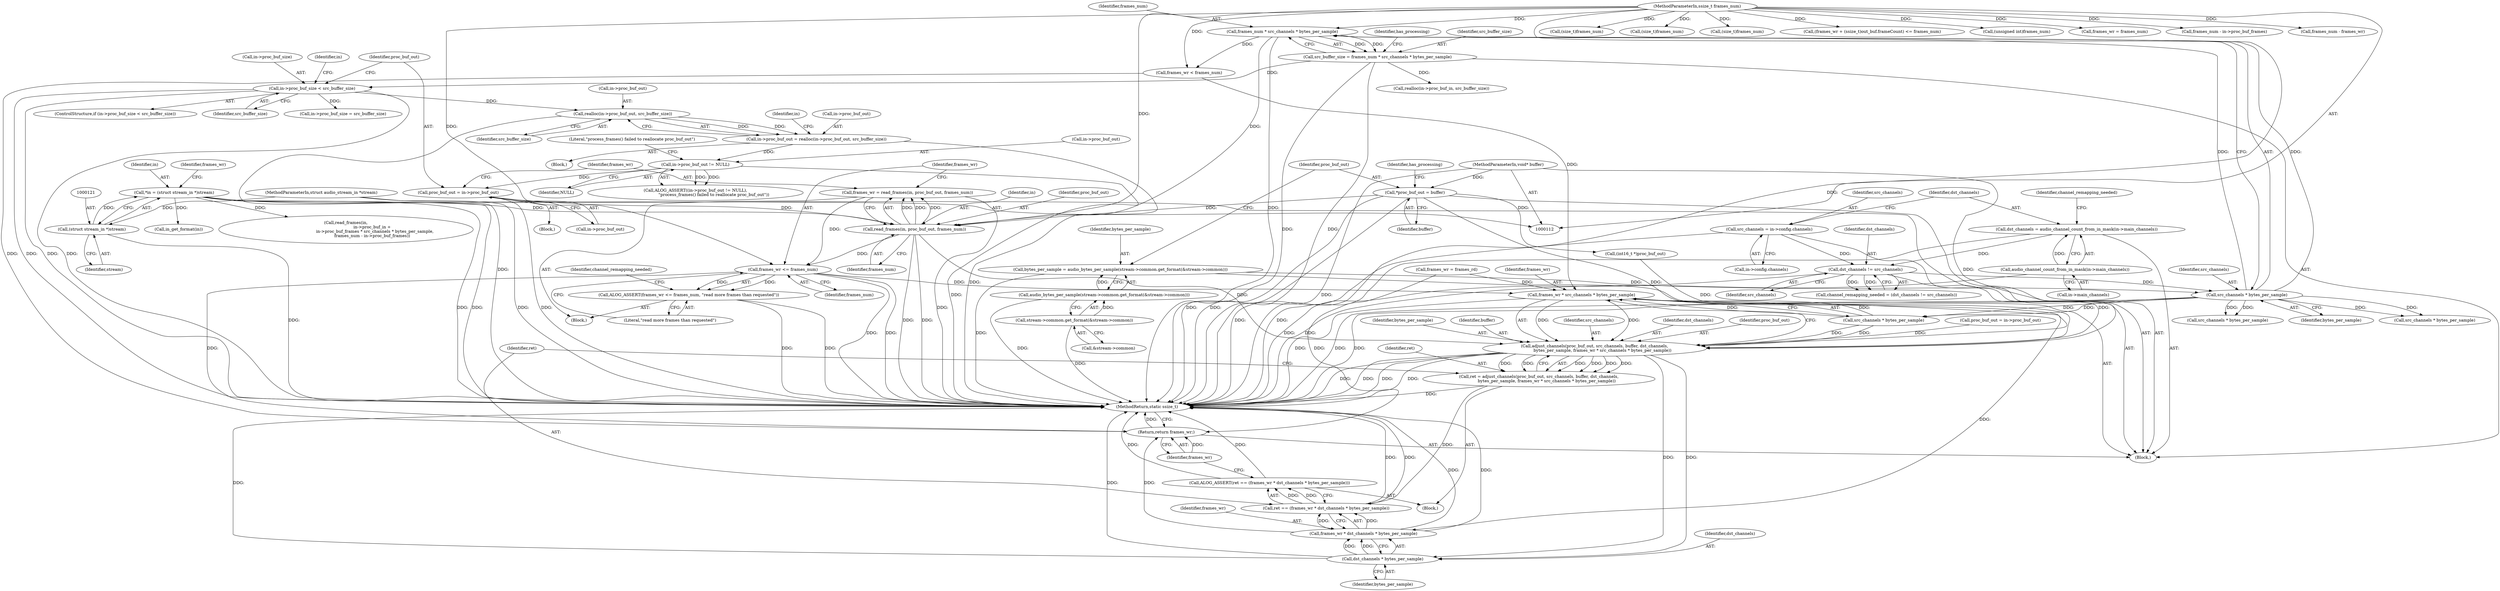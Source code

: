 digraph "1_Android_7df7ec13b1d222ac3a66797fbe432605ea8f973f@API" {
"1000468" [label="(Call,frames_wr = read_frames(in, proc_buf_out, frames_num))"];
"1000470" [label="(Call,read_frames(in, proc_buf_out, frames_num))"];
"1000118" [label="(Call,*in = (struct stream_in *)stream)"];
"1000120" [label="(Call,(struct stream_in *)stream)"];
"1000113" [label="(MethodParameterIn,struct audio_stream_in *stream)"];
"1000463" [label="(Call,proc_buf_out = in->proc_buf_out)"];
"1000457" [label="(Call,in->proc_buf_out != NULL)"];
"1000447" [label="(Call,in->proc_buf_out = realloc(in->proc_buf_out, src_buffer_size))"];
"1000451" [label="(Call,realloc(in->proc_buf_out, src_buffer_size))"];
"1000436" [label="(Call,in->proc_buf_size < src_buffer_size)"];
"1000173" [label="(Call,src_buffer_size = frames_num * src_channels * bytes_per_sample)"];
"1000175" [label="(Call,frames_num * src_channels * bytes_per_sample)"];
"1000115" [label="(MethodParameterIn,ssize_t frames_num)"];
"1000177" [label="(Call,src_channels * bytes_per_sample)"];
"1000169" [label="(Call,dst_channels != src_channels)"];
"1000160" [label="(Call,dst_channels = audio_channel_count_from_in_mask(in->main_channels))"];
"1000162" [label="(Call,audio_channel_count_from_in_mask(in->main_channels))"];
"1000152" [label="(Call,src_channels = in->config.channels)"];
"1000128" [label="(Call,bytes_per_sample = audio_bytes_per_sample(stream->common.get_format(&stream->common)))"];
"1000130" [label="(Call,audio_bytes_per_sample(stream->common.get_format(&stream->common)))"];
"1000131" [label="(Call,stream->common.get_format(&stream->common))"];
"1000137" [label="(Call,*proc_buf_out = buffer)"];
"1000114" [label="(MethodParameterIn,void* buffer)"];
"1000475" [label="(Call,frames_wr <= frames_num)"];
"1000474" [label="(Call,ALOG_ASSERT(frames_wr <= frames_num, \"read more frames than requested\"))"];
"1000491" [label="(Call,frames_wr * src_channels * bytes_per_sample)"];
"1000485" [label="(Call,adjust_channels(proc_buf_out, src_channels, buffer, dst_channels,\n            bytes_per_sample, frames_wr * src_channels * bytes_per_sample))"];
"1000483" [label="(Call,ret = adjust_channels(proc_buf_out, src_channels, buffer, dst_channels,\n            bytes_per_sample, frames_wr * src_channels * bytes_per_sample))"];
"1000497" [label="(Call,ret == (frames_wr * dst_channels * bytes_per_sample))"];
"1000496" [label="(Call,ALOG_ASSERT(ret == (frames_wr * dst_channels * bytes_per_sample)))"];
"1000501" [label="(Call,dst_channels * bytes_per_sample)"];
"1000499" [label="(Call,frames_wr * dst_channels * bytes_per_sample)"];
"1000504" [label="(Return,return frames_wr;)"];
"1000480" [label="(Identifier,channel_remapping_needed)"];
"1000436" [label="(Call,in->proc_buf_size < src_buffer_size)"];
"1000122" [label="(Identifier,stream)"];
"1000458" [label="(Call,in->proc_buf_out)"];
"1000487" [label="(Identifier,src_channels)"];
"1000131" [label="(Call,stream->common.get_format(&stream->common))"];
"1000174" [label="(Identifier,src_buffer_size)"];
"1000489" [label="(Identifier,dst_channels)"];
"1000386" [label="(Call,in_get_format(in))"];
"1000499" [label="(Call,frames_wr * dst_channels * bytes_per_sample)"];
"1000434" [label="(Block,)"];
"1000138" [label="(Identifier,proc_buf_out)"];
"1000492" [label="(Identifier,frames_wr)"];
"1000173" [label="(Call,src_buffer_size = frames_num * src_channels * bytes_per_sample)"];
"1000211" [label="(Call,(size_t)frames_num)"];
"1000451" [label="(Call,realloc(in->proc_buf_out, src_buffer_size))"];
"1000171" [label="(Identifier,src_channels)"];
"1000279" [label="(Call,frames_wr = frames_rd)"];
"1000115" [label="(MethodParameterIn,ssize_t frames_num)"];
"1000118" [label="(Call,*in = (struct stream_in *)stream)"];
"1000469" [label="(Identifier,frames_wr)"];
"1000465" [label="(Call,in->proc_buf_out)"];
"1000481" [label="(Block,)"];
"1000456" [label="(Call,ALOG_ASSERT((in->proc_buf_out != NULL),\n                            \"process_frames() failed to reallocate proc_buf_out\"))"];
"1000193" [label="(Call,(size_t)frames_num)"];
"1000130" [label="(Call,audio_bytes_per_sample(stream->common.get_format(&stream->common)))"];
"1000218" [label="(Call,realloc(in->proc_buf_in, src_buffer_size))"];
"1000125" [label="(Identifier,frames_wr)"];
"1000486" [label="(Identifier,proc_buf_out)"];
"1000179" [label="(Identifier,bytes_per_sample)"];
"1000160" [label="(Call,dst_channels = audio_channel_count_from_in_mask(in->main_channels))"];
"1000120" [label="(Call,(struct stream_in *)stream)"];
"1000169" [label="(Call,dst_channels != src_channels)"];
"1000167" [label="(Call,channel_remapping_needed = (dst_channels != src_channels))"];
"1000203" [label="(Call,(size_t)frames_num)"];
"1000116" [label="(Block,)"];
"1000314" [label="(Call,(int16_t *)proc_buf_out)"];
"1000471" [label="(Identifier,in)"];
"1000181" [label="(Identifier,has_processing)"];
"1000484" [label="(Identifier,ret)"];
"1000501" [label="(Call,dst_channels * bytes_per_sample)"];
"1000468" [label="(Call,frames_wr = read_frames(in, proc_buf_out, frames_num))"];
"1000435" [label="(ControlStructure,if (in->proc_buf_size < src_buffer_size))"];
"1000440" [label="(Identifier,src_buffer_size)"];
"1000177" [label="(Call,src_channels * bytes_per_sample)"];
"1000153" [label="(Identifier,src_channels)"];
"1000498" [label="(Identifier,ret)"];
"1000184" [label="(Call,frames_wr < frames_num)"];
"1000399" [label="(Call,(frames_wr + (ssize_t)out_buf.frameCount) <= frames_num)"];
"1000424" [label="(Call,(unsigned int)frames_num)"];
"1000113" [label="(MethodParameterIn,struct audio_stream_in *stream)"];
"1000493" [label="(Call,src_channels * bytes_per_sample)"];
"1000163" [label="(Call,in->main_channels)"];
"1000152" [label="(Call,src_channels = in->config.channels)"];
"1000114" [label="(MethodParameterIn,void* buffer)"];
"1000473" [label="(Identifier,frames_num)"];
"1000496" [label="(Call,ALOG_ASSERT(ret == (frames_wr * dst_channels * bytes_per_sample)))"];
"1000132" [label="(Call,&stream->common)"];
"1000448" [label="(Call,in->proc_buf_out)"];
"1000170" [label="(Identifier,dst_channels)"];
"1000128" [label="(Call,bytes_per_sample = audio_bytes_per_sample(stream->common.get_format(&stream->common)))"];
"1000457" [label="(Call,in->proc_buf_out != NULL)"];
"1000504" [label="(Return,return frames_wr;)"];
"1000427" [label="(Call,frames_wr = frames_num)"];
"1000161" [label="(Identifier,dst_channels)"];
"1000256" [label="(Call,read_frames(in,\n                                        in->proc_buf_in +\n                                            in->proc_buf_frames * src_channels * bytes_per_sample,\n                                        frames_num - in->proc_buf_frames))"];
"1000491" [label="(Call,frames_wr * src_channels * bytes_per_sample)"];
"1000249" [label="(Call,proc_buf_out = in->proc_buf_out)"];
"1000500" [label="(Identifier,frames_wr)"];
"1000505" [label="(Identifier,frames_wr)"];
"1000485" [label="(Call,adjust_channels(proc_buf_out, src_channels, buffer, dst_channels,\n            bytes_per_sample, frames_wr * src_channels * bytes_per_sample))"];
"1000477" [label="(Identifier,frames_num)"];
"1000475" [label="(Call,frames_wr <= frames_num)"];
"1000490" [label="(Identifier,bytes_per_sample)"];
"1000372" [label="(Call,src_channels * bytes_per_sample)"];
"1000431" [label="(Block,)"];
"1000478" [label="(Literal,\"read more frames than requested\")"];
"1000455" [label="(Identifier,src_buffer_size)"];
"1000162" [label="(Call,audio_channel_count_from_in_mask(in->main_channels))"];
"1000269" [label="(Call,frames_num - in->proc_buf_frames)"];
"1000502" [label="(Identifier,dst_channels)"];
"1000483" [label="(Call,ret = adjust_channels(proc_buf_out, src_channels, buffer, dst_channels,\n            bytes_per_sample, frames_wr * src_channels * bytes_per_sample))"];
"1000476" [label="(Identifier,frames_wr)"];
"1000462" [label="(Literal,\"process_frames() failed to reallocate proc_buf_out\")"];
"1000472" [label="(Identifier,proc_buf_out)"];
"1000459" [label="(Identifier,in)"];
"1000178" [label="(Identifier,src_channels)"];
"1000119" [label="(Identifier,in)"];
"1000442" [label="(Call,in->proc_buf_size = src_buffer_size)"];
"1000461" [label="(Identifier,NULL)"];
"1000175" [label="(Call,frames_num * src_channels * bytes_per_sample)"];
"1000464" [label="(Identifier,proc_buf_out)"];
"1000139" [label="(Identifier,buffer)"];
"1000447" [label="(Call,in->proc_buf_out = realloc(in->proc_buf_out, src_buffer_size))"];
"1000437" [label="(Call,in->proc_buf_size)"];
"1000444" [label="(Identifier,in)"];
"1000176" [label="(Identifier,frames_num)"];
"1000463" [label="(Call,proc_buf_out = in->proc_buf_out)"];
"1000129" [label="(Identifier,bytes_per_sample)"];
"1000137" [label="(Call,*proc_buf_out = buffer)"];
"1000452" [label="(Call,in->proc_buf_out)"];
"1000470" [label="(Call,read_frames(in, proc_buf_out, frames_num))"];
"1000506" [label="(MethodReturn,static ssize_t)"];
"1000497" [label="(Call,ret == (frames_wr * dst_channels * bytes_per_sample))"];
"1000503" [label="(Identifier,bytes_per_sample)"];
"1000154" [label="(Call,in->config.channels)"];
"1000441" [label="(Block,)"];
"1000168" [label="(Identifier,channel_remapping_needed)"];
"1000306" [label="(Call,frames_num - frames_wr)"];
"1000488" [label="(Identifier,buffer)"];
"1000145" [label="(Identifier,has_processing)"];
"1000474" [label="(Call,ALOG_ASSERT(frames_wr <= frames_num, \"read more frames than requested\"))"];
"1000266" [label="(Call,src_channels * bytes_per_sample)"];
"1000468" -> "1000431"  [label="AST: "];
"1000468" -> "1000470"  [label="CFG: "];
"1000469" -> "1000468"  [label="AST: "];
"1000470" -> "1000468"  [label="AST: "];
"1000476" -> "1000468"  [label="CFG: "];
"1000468" -> "1000506"  [label="DDG: "];
"1000470" -> "1000468"  [label="DDG: "];
"1000470" -> "1000468"  [label="DDG: "];
"1000470" -> "1000468"  [label="DDG: "];
"1000468" -> "1000475"  [label="DDG: "];
"1000470" -> "1000473"  [label="CFG: "];
"1000471" -> "1000470"  [label="AST: "];
"1000472" -> "1000470"  [label="AST: "];
"1000473" -> "1000470"  [label="AST: "];
"1000470" -> "1000506"  [label="DDG: "];
"1000470" -> "1000506"  [label="DDG: "];
"1000118" -> "1000470"  [label="DDG: "];
"1000463" -> "1000470"  [label="DDG: "];
"1000137" -> "1000470"  [label="DDG: "];
"1000175" -> "1000470"  [label="DDG: "];
"1000115" -> "1000470"  [label="DDG: "];
"1000470" -> "1000475"  [label="DDG: "];
"1000470" -> "1000485"  [label="DDG: "];
"1000118" -> "1000116"  [label="AST: "];
"1000118" -> "1000120"  [label="CFG: "];
"1000119" -> "1000118"  [label="AST: "];
"1000120" -> "1000118"  [label="AST: "];
"1000125" -> "1000118"  [label="CFG: "];
"1000118" -> "1000506"  [label="DDG: "];
"1000118" -> "1000506"  [label="DDG: "];
"1000120" -> "1000118"  [label="DDG: "];
"1000118" -> "1000256"  [label="DDG: "];
"1000118" -> "1000386"  [label="DDG: "];
"1000120" -> "1000122"  [label="CFG: "];
"1000121" -> "1000120"  [label="AST: "];
"1000122" -> "1000120"  [label="AST: "];
"1000120" -> "1000506"  [label="DDG: "];
"1000113" -> "1000120"  [label="DDG: "];
"1000113" -> "1000112"  [label="AST: "];
"1000113" -> "1000506"  [label="DDG: "];
"1000463" -> "1000434"  [label="AST: "];
"1000463" -> "1000465"  [label="CFG: "];
"1000464" -> "1000463"  [label="AST: "];
"1000465" -> "1000463"  [label="AST: "];
"1000469" -> "1000463"  [label="CFG: "];
"1000463" -> "1000506"  [label="DDG: "];
"1000457" -> "1000463"  [label="DDG: "];
"1000457" -> "1000456"  [label="AST: "];
"1000457" -> "1000461"  [label="CFG: "];
"1000458" -> "1000457"  [label="AST: "];
"1000461" -> "1000457"  [label="AST: "];
"1000462" -> "1000457"  [label="CFG: "];
"1000457" -> "1000506"  [label="DDG: "];
"1000457" -> "1000456"  [label="DDG: "];
"1000457" -> "1000456"  [label="DDG: "];
"1000447" -> "1000457"  [label="DDG: "];
"1000447" -> "1000441"  [label="AST: "];
"1000447" -> "1000451"  [label="CFG: "];
"1000448" -> "1000447"  [label="AST: "];
"1000451" -> "1000447"  [label="AST: "];
"1000459" -> "1000447"  [label="CFG: "];
"1000447" -> "1000506"  [label="DDG: "];
"1000451" -> "1000447"  [label="DDG: "];
"1000451" -> "1000447"  [label="DDG: "];
"1000451" -> "1000455"  [label="CFG: "];
"1000452" -> "1000451"  [label="AST: "];
"1000455" -> "1000451"  [label="AST: "];
"1000451" -> "1000506"  [label="DDG: "];
"1000436" -> "1000451"  [label="DDG: "];
"1000436" -> "1000435"  [label="AST: "];
"1000436" -> "1000440"  [label="CFG: "];
"1000437" -> "1000436"  [label="AST: "];
"1000440" -> "1000436"  [label="AST: "];
"1000444" -> "1000436"  [label="CFG: "];
"1000464" -> "1000436"  [label="CFG: "];
"1000436" -> "1000506"  [label="DDG: "];
"1000436" -> "1000506"  [label="DDG: "];
"1000436" -> "1000506"  [label="DDG: "];
"1000173" -> "1000436"  [label="DDG: "];
"1000436" -> "1000442"  [label="DDG: "];
"1000173" -> "1000116"  [label="AST: "];
"1000173" -> "1000175"  [label="CFG: "];
"1000174" -> "1000173"  [label="AST: "];
"1000175" -> "1000173"  [label="AST: "];
"1000181" -> "1000173"  [label="CFG: "];
"1000173" -> "1000506"  [label="DDG: "];
"1000173" -> "1000506"  [label="DDG: "];
"1000175" -> "1000173"  [label="DDG: "];
"1000175" -> "1000173"  [label="DDG: "];
"1000173" -> "1000218"  [label="DDG: "];
"1000175" -> "1000177"  [label="CFG: "];
"1000176" -> "1000175"  [label="AST: "];
"1000177" -> "1000175"  [label="AST: "];
"1000175" -> "1000506"  [label="DDG: "];
"1000115" -> "1000175"  [label="DDG: "];
"1000177" -> "1000175"  [label="DDG: "];
"1000177" -> "1000175"  [label="DDG: "];
"1000175" -> "1000184"  [label="DDG: "];
"1000115" -> "1000112"  [label="AST: "];
"1000115" -> "1000506"  [label="DDG: "];
"1000115" -> "1000184"  [label="DDG: "];
"1000115" -> "1000193"  [label="DDG: "];
"1000115" -> "1000203"  [label="DDG: "];
"1000115" -> "1000211"  [label="DDG: "];
"1000115" -> "1000269"  [label="DDG: "];
"1000115" -> "1000306"  [label="DDG: "];
"1000115" -> "1000399"  [label="DDG: "];
"1000115" -> "1000424"  [label="DDG: "];
"1000115" -> "1000427"  [label="DDG: "];
"1000115" -> "1000475"  [label="DDG: "];
"1000177" -> "1000179"  [label="CFG: "];
"1000178" -> "1000177"  [label="AST: "];
"1000179" -> "1000177"  [label="AST: "];
"1000177" -> "1000506"  [label="DDG: "];
"1000177" -> "1000506"  [label="DDG: "];
"1000169" -> "1000177"  [label="DDG: "];
"1000128" -> "1000177"  [label="DDG: "];
"1000177" -> "1000266"  [label="DDG: "];
"1000177" -> "1000266"  [label="DDG: "];
"1000177" -> "1000372"  [label="DDG: "];
"1000177" -> "1000372"  [label="DDG: "];
"1000177" -> "1000493"  [label="DDG: "];
"1000177" -> "1000493"  [label="DDG: "];
"1000169" -> "1000167"  [label="AST: "];
"1000169" -> "1000171"  [label="CFG: "];
"1000170" -> "1000169"  [label="AST: "];
"1000171" -> "1000169"  [label="AST: "];
"1000167" -> "1000169"  [label="CFG: "];
"1000169" -> "1000506"  [label="DDG: "];
"1000169" -> "1000167"  [label="DDG: "];
"1000169" -> "1000167"  [label="DDG: "];
"1000160" -> "1000169"  [label="DDG: "];
"1000152" -> "1000169"  [label="DDG: "];
"1000169" -> "1000485"  [label="DDG: "];
"1000160" -> "1000116"  [label="AST: "];
"1000160" -> "1000162"  [label="CFG: "];
"1000161" -> "1000160"  [label="AST: "];
"1000162" -> "1000160"  [label="AST: "];
"1000168" -> "1000160"  [label="CFG: "];
"1000160" -> "1000506"  [label="DDG: "];
"1000162" -> "1000160"  [label="DDG: "];
"1000162" -> "1000163"  [label="CFG: "];
"1000163" -> "1000162"  [label="AST: "];
"1000162" -> "1000506"  [label="DDG: "];
"1000152" -> "1000116"  [label="AST: "];
"1000152" -> "1000154"  [label="CFG: "];
"1000153" -> "1000152"  [label="AST: "];
"1000154" -> "1000152"  [label="AST: "];
"1000161" -> "1000152"  [label="CFG: "];
"1000152" -> "1000506"  [label="DDG: "];
"1000128" -> "1000116"  [label="AST: "];
"1000128" -> "1000130"  [label="CFG: "];
"1000129" -> "1000128"  [label="AST: "];
"1000130" -> "1000128"  [label="AST: "];
"1000138" -> "1000128"  [label="CFG: "];
"1000128" -> "1000506"  [label="DDG: "];
"1000130" -> "1000128"  [label="DDG: "];
"1000130" -> "1000131"  [label="CFG: "];
"1000131" -> "1000130"  [label="AST: "];
"1000130" -> "1000506"  [label="DDG: "];
"1000131" -> "1000130"  [label="DDG: "];
"1000131" -> "1000132"  [label="CFG: "];
"1000132" -> "1000131"  [label="AST: "];
"1000131" -> "1000506"  [label="DDG: "];
"1000137" -> "1000116"  [label="AST: "];
"1000137" -> "1000139"  [label="CFG: "];
"1000138" -> "1000137"  [label="AST: "];
"1000139" -> "1000137"  [label="AST: "];
"1000145" -> "1000137"  [label="CFG: "];
"1000137" -> "1000506"  [label="DDG: "];
"1000137" -> "1000506"  [label="DDG: "];
"1000114" -> "1000137"  [label="DDG: "];
"1000137" -> "1000314"  [label="DDG: "];
"1000137" -> "1000485"  [label="DDG: "];
"1000114" -> "1000112"  [label="AST: "];
"1000114" -> "1000506"  [label="DDG: "];
"1000114" -> "1000485"  [label="DDG: "];
"1000475" -> "1000474"  [label="AST: "];
"1000475" -> "1000477"  [label="CFG: "];
"1000476" -> "1000475"  [label="AST: "];
"1000477" -> "1000475"  [label="AST: "];
"1000478" -> "1000475"  [label="CFG: "];
"1000475" -> "1000506"  [label="DDG: "];
"1000475" -> "1000506"  [label="DDG: "];
"1000475" -> "1000474"  [label="DDG: "];
"1000475" -> "1000474"  [label="DDG: "];
"1000475" -> "1000491"  [label="DDG: "];
"1000475" -> "1000504"  [label="DDG: "];
"1000474" -> "1000431"  [label="AST: "];
"1000474" -> "1000478"  [label="CFG: "];
"1000478" -> "1000474"  [label="AST: "];
"1000480" -> "1000474"  [label="CFG: "];
"1000474" -> "1000506"  [label="DDG: "];
"1000474" -> "1000506"  [label="DDG: "];
"1000491" -> "1000485"  [label="AST: "];
"1000491" -> "1000493"  [label="CFG: "];
"1000492" -> "1000491"  [label="AST: "];
"1000493" -> "1000491"  [label="AST: "];
"1000485" -> "1000491"  [label="CFG: "];
"1000491" -> "1000506"  [label="DDG: "];
"1000491" -> "1000485"  [label="DDG: "];
"1000491" -> "1000485"  [label="DDG: "];
"1000184" -> "1000491"  [label="DDG: "];
"1000279" -> "1000491"  [label="DDG: "];
"1000493" -> "1000491"  [label="DDG: "];
"1000493" -> "1000491"  [label="DDG: "];
"1000491" -> "1000499"  [label="DDG: "];
"1000485" -> "1000483"  [label="AST: "];
"1000486" -> "1000485"  [label="AST: "];
"1000487" -> "1000485"  [label="AST: "];
"1000488" -> "1000485"  [label="AST: "];
"1000489" -> "1000485"  [label="AST: "];
"1000490" -> "1000485"  [label="AST: "];
"1000483" -> "1000485"  [label="CFG: "];
"1000485" -> "1000506"  [label="DDG: "];
"1000485" -> "1000506"  [label="DDG: "];
"1000485" -> "1000506"  [label="DDG: "];
"1000485" -> "1000506"  [label="DDG: "];
"1000485" -> "1000483"  [label="DDG: "];
"1000485" -> "1000483"  [label="DDG: "];
"1000485" -> "1000483"  [label="DDG: "];
"1000485" -> "1000483"  [label="DDG: "];
"1000485" -> "1000483"  [label="DDG: "];
"1000485" -> "1000483"  [label="DDG: "];
"1000314" -> "1000485"  [label="DDG: "];
"1000249" -> "1000485"  [label="DDG: "];
"1000493" -> "1000485"  [label="DDG: "];
"1000493" -> "1000485"  [label="DDG: "];
"1000485" -> "1000501"  [label="DDG: "];
"1000485" -> "1000501"  [label="DDG: "];
"1000483" -> "1000481"  [label="AST: "];
"1000484" -> "1000483"  [label="AST: "];
"1000498" -> "1000483"  [label="CFG: "];
"1000483" -> "1000506"  [label="DDG: "];
"1000483" -> "1000497"  [label="DDG: "];
"1000497" -> "1000496"  [label="AST: "];
"1000497" -> "1000499"  [label="CFG: "];
"1000498" -> "1000497"  [label="AST: "];
"1000499" -> "1000497"  [label="AST: "];
"1000496" -> "1000497"  [label="CFG: "];
"1000497" -> "1000506"  [label="DDG: "];
"1000497" -> "1000506"  [label="DDG: "];
"1000497" -> "1000496"  [label="DDG: "];
"1000497" -> "1000496"  [label="DDG: "];
"1000499" -> "1000497"  [label="DDG: "];
"1000499" -> "1000497"  [label="DDG: "];
"1000496" -> "1000481"  [label="AST: "];
"1000505" -> "1000496"  [label="CFG: "];
"1000496" -> "1000506"  [label="DDG: "];
"1000496" -> "1000506"  [label="DDG: "];
"1000501" -> "1000499"  [label="AST: "];
"1000501" -> "1000503"  [label="CFG: "];
"1000502" -> "1000501"  [label="AST: "];
"1000503" -> "1000501"  [label="AST: "];
"1000499" -> "1000501"  [label="CFG: "];
"1000501" -> "1000506"  [label="DDG: "];
"1000501" -> "1000506"  [label="DDG: "];
"1000501" -> "1000499"  [label="DDG: "];
"1000501" -> "1000499"  [label="DDG: "];
"1000500" -> "1000499"  [label="AST: "];
"1000499" -> "1000506"  [label="DDG: "];
"1000499" -> "1000506"  [label="DDG: "];
"1000499" -> "1000504"  [label="DDG: "];
"1000504" -> "1000116"  [label="AST: "];
"1000504" -> "1000505"  [label="CFG: "];
"1000505" -> "1000504"  [label="AST: "];
"1000506" -> "1000504"  [label="CFG: "];
"1000504" -> "1000506"  [label="DDG: "];
"1000505" -> "1000504"  [label="DDG: "];
"1000184" -> "1000504"  [label="DDG: "];
"1000279" -> "1000504"  [label="DDG: "];
}
